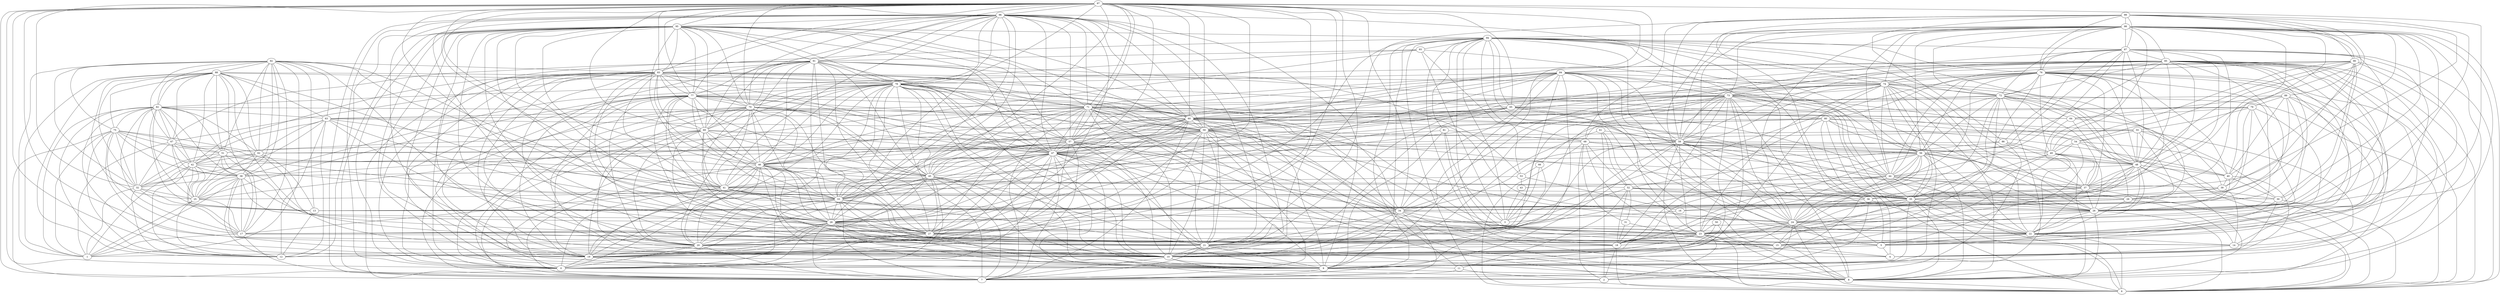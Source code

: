 digraph "sensornet-topology" {
label = "";
rankdir="BT";"0"->"19" [arrowhead = "both"] 
"0"->"20" [arrowhead = "both"] 
"0"->"27" [arrowhead = "both"] 
"0"->"28" [arrowhead = "both"] 
"0"->"33" [arrowhead = "both"] 
"0"->"41" [arrowhead = "both"] 
"0"->"45" [arrowhead = "both"] 
"0"->"46" [arrowhead = "both"] 
"0"->"47" [arrowhead = "both"] 
"0"->"56" [arrowhead = "both"] 
"0"->"69" [arrowhead = "both"] 
"0"->"70" [arrowhead = "both"] 
"0"->"77" [arrowhead = "both"] 
"0"->"78" [arrowhead = "both"] 
"0"->"83" [arrowhead = "both"] 
"0"->"91" [arrowhead = "both"] 
"0"->"95" [arrowhead = "both"] 
"0"->"96" [arrowhead = "both"] 
"0"->"97" [arrowhead = "both"] 
"1"->"5" [arrowhead = "both"] 
"1"->"17" [arrowhead = "both"] 
"1"->"25" [arrowhead = "both"] 
"1"->"32" [arrowhead = "both"] 
"1"->"38" [arrowhead = "both"] 
"1"->"42" [arrowhead = "both"] 
"1"->"63" [arrowhead = "both"] 
"1"->"67" [arrowhead = "both"] 
"1"->"75" [arrowhead = "both"] 
"1"->"82" [arrowhead = "both"] 
"1"->"88" [arrowhead = "both"] 
"1"->"92" [arrowhead = "both"] 
"2"->"11" [arrowhead = "both"] 
"2"->"17" [arrowhead = "both"] 
"2"->"18" [arrowhead = "both"] 
"2"->"23" [arrowhead = "both"] 
"2"->"36" [arrowhead = "both"] 
"2"->"47" [arrowhead = "both"] 
"2"->"61" [arrowhead = "both"] 
"2"->"68" [arrowhead = "both"] 
"2"->"86" [arrowhead = "both"] 
"3"->"16" [arrowhead = "both"] 
"3"->"38" [arrowhead = "both"] 
"3"->"41" [arrowhead = "both"] 
"3"->"43" [arrowhead = "both"] 
"3"->"66" [arrowhead = "both"] 
"3"->"73" [arrowhead = "both"] 
"3"->"76" [arrowhead = "both"] 
"3"->"81" [arrowhead = "both"] 
"3"->"93" [arrowhead = "both"] 
"3"->"94" [arrowhead = "both"] 
"4"->"5" [arrowhead = "both"] 
"4"->"15" [arrowhead = "both"] 
"4"->"30" [arrowhead = "both"] 
"4"->"31" [arrowhead = "both"] 
"4"->"40" [arrowhead = "both"] 
"4"->"55" [arrowhead = "both"] 
"4"->"75" [arrowhead = "both"] 
"4"->"80" [arrowhead = "both"] 
"4"->"90" [arrowhead = "both"] 
"5"->"22" [arrowhead = "both"] 
"5"->"29" [arrowhead = "both"] 
"5"->"30" [arrowhead = "both"] 
"5"->"51" [arrowhead = "both"] 
"5"->"54" [arrowhead = "both"] 
"5"->"58" [arrowhead = "both"] 
"5"->"63" [arrowhead = "both"] 
"5"->"80" [arrowhead = "both"] 
"5"->"89" [arrowhead = "both"] 
"5"->"98" [arrowhead = "both"] 
"6"->"8" [arrowhead = "both"] 
"6"->"18" [arrowhead = "both"] 
"6"->"22" [arrowhead = "both"] 
"6"->"23" [arrowhead = "both"] 
"6"->"24" [arrowhead = "both"] 
"6"->"26" [arrowhead = "both"] 
"6"->"30" [arrowhead = "both"] 
"6"->"35" [arrowhead = "both"] 
"6"->"37" [arrowhead = "both"] 
"6"->"44" [arrowhead = "both"] 
"6"->"48" [arrowhead = "both"] 
"6"->"58" [arrowhead = "both"] 
"6"->"68" [arrowhead = "both"] 
"6"->"72" [arrowhead = "both"] 
"6"->"73" [arrowhead = "both"] 
"6"->"74" [arrowhead = "both"] 
"6"->"76" [arrowhead = "both"] 
"6"->"85" [arrowhead = "both"] 
"6"->"87" [arrowhead = "both"] 
"6"->"94" [arrowhead = "both"] 
"6"->"98" [arrowhead = "both"] 
"7"->"9" [arrowhead = "both"] 
"7"->"10" [arrowhead = "both"] 
"7"->"11" [arrowhead = "both"] 
"7"->"19" [arrowhead = "both"] 
"7"->"20" [arrowhead = "both"] 
"7"->"21" [arrowhead = "both"] 
"7"->"28" [arrowhead = "both"] 
"7"->"33" [arrowhead = "both"] 
"7"->"34" [arrowhead = "both"] 
"7"->"45" [arrowhead = "both"] 
"7"->"46" [arrowhead = "both"] 
"7"->"47" [arrowhead = "both"] 
"7"->"59" [arrowhead = "both"] 
"7"->"60" [arrowhead = "both"] 
"7"->"69" [arrowhead = "both"] 
"7"->"70" [arrowhead = "both"] 
"7"->"71" [arrowhead = "both"] 
"7"->"72" [arrowhead = "both"] 
"7"->"75" [arrowhead = "both"] 
"7"->"78" [arrowhead = "both"] 
"7"->"83" [arrowhead = "both"] 
"7"->"94" [arrowhead = "both"] 
"7"->"95" [arrowhead = "both"] 
"7"->"96" [arrowhead = "both"] 
"7"->"97" [arrowhead = "both"] 
"8"->"9" [arrowhead = "both"] 
"8"->"10" [arrowhead = "both"] 
"8"->"21" [arrowhead = "both"] 
"8"->"23" [arrowhead = "both"] 
"8"->"24" [arrowhead = "both"] 
"8"->"26" [arrowhead = "both"] 
"8"->"34" [arrowhead = "both"] 
"8"->"35" [arrowhead = "both"] 
"8"->"48" [arrowhead = "both"] 
"8"->"49" [arrowhead = "both"] 
"8"->"50" [arrowhead = "both"] 
"8"->"56" [arrowhead = "both"] 
"8"->"59" [arrowhead = "both"] 
"8"->"60" [arrowhead = "both"] 
"8"->"71" [arrowhead = "both"] 
"8"->"73" [arrowhead = "both"] 
"8"->"74" [arrowhead = "both"] 
"8"->"76" [arrowhead = "both"] 
"8"->"84" [arrowhead = "both"] 
"8"->"85" [arrowhead = "both"] 
"8"->"98" [arrowhead = "both"] 
"9"->"10" [arrowhead = "both"] 
"9"->"14" [arrowhead = "both"] 
"9"->"21" [arrowhead = "both"] 
"9"->"23" [arrowhead = "both"] 
"9"->"24" [arrowhead = "both"] 
"9"->"27" [arrowhead = "both"] 
"9"->"28" [arrowhead = "both"] 
"9"->"33" [arrowhead = "both"] 
"9"->"34" [arrowhead = "both"] 
"9"->"35" [arrowhead = "both"] 
"9"->"45" [arrowhead = "both"] 
"9"->"46" [arrowhead = "both"] 
"9"->"47" [arrowhead = "both"] 
"9"->"57" [arrowhead = "both"] 
"9"->"58" [arrowhead = "both"] 
"9"->"60" [arrowhead = "both"] 
"9"->"71" [arrowhead = "both"] 
"9"->"73" [arrowhead = "both"] 
"9"->"74" [arrowhead = "both"] 
"9"->"77" [arrowhead = "both"] 
"9"->"78" [arrowhead = "both"] 
"9"->"81" [arrowhead = "both"] 
"9"->"83" [arrowhead = "both"] 
"9"->"84" [arrowhead = "both"] 
"9"->"85" [arrowhead = "both"] 
"9"->"95" [arrowhead = "both"] 
"9"->"96" [arrowhead = "both"] 
"9"->"97" [arrowhead = "both"] 
"10"->"15" [arrowhead = "both"] 
"10"->"20" [arrowhead = "both"] 
"10"->"21" [arrowhead = "both"] 
"10"->"23" [arrowhead = "both"] 
"10"->"24" [arrowhead = "both"] 
"10"->"27" [arrowhead = "both"] 
"10"->"28" [arrowhead = "both"] 
"10"->"33" [arrowhead = "both"] 
"10"->"34" [arrowhead = "both"] 
"10"->"45" [arrowhead = "both"] 
"10"->"46" [arrowhead = "both"] 
"10"->"47" [arrowhead = "both"] 
"10"->"57" [arrowhead = "both"] 
"10"->"58" [arrowhead = "both"] 
"10"->"59" [arrowhead = "both"] 
"10"->"61" [arrowhead = "both"] 
"10"->"65" [arrowhead = "both"] 
"10"->"70" [arrowhead = "both"] 
"10"->"71" [arrowhead = "both"] 
"10"->"73" [arrowhead = "both"] 
"10"->"74" [arrowhead = "both"] 
"10"->"77" [arrowhead = "both"] 
"10"->"78" [arrowhead = "both"] 
"10"->"83" [arrowhead = "both"] 
"10"->"84" [arrowhead = "both"] 
"10"->"91" [arrowhead = "both"] 
"10"->"95" [arrowhead = "both"] 
"10"->"96" [arrowhead = "both"] 
"10"->"97" [arrowhead = "both"] 
"11"->"19" [arrowhead = "both"] 
"11"->"52" [arrowhead = "both"] 
"11"->"94" [arrowhead = "both"] 
"12"->"13" [arrowhead = "both"] 
"12"->"18" [arrowhead = "both"] 
"12"->"24" [arrowhead = "both"] 
"12"->"25" [arrowhead = "both"] 
"12"->"32" [arrowhead = "both"] 
"12"->"38" [arrowhead = "both"] 
"12"->"42" [arrowhead = "both"] 
"12"->"50" [arrowhead = "both"] 
"12"->"63" [arrowhead = "both"] 
"12"->"66" [arrowhead = "both"] 
"12"->"75" [arrowhead = "both"] 
"12"->"82" [arrowhead = "both"] 
"12"->"88" [arrowhead = "both"] 
"12"->"92" [arrowhead = "both"] 
"12"->"95" [arrowhead = "both"] 
"13"->"29" [arrowhead = "both"] 
"13"->"32" [arrowhead = "both"] 
"13"->"39" [arrowhead = "both"] 
"13"->"42" [arrowhead = "both"] 
"13"->"62" [arrowhead = "both"] 
"13"->"79" [arrowhead = "both"] 
"13"->"82" [arrowhead = "both"] 
"13"->"89" [arrowhead = "both"] 
"13"->"92" [arrowhead = "both"] 
"14"->"17" [arrowhead = "both"] 
"14"->"22" [arrowhead = "both"] 
"14"->"29" [arrowhead = "both"] 
"14"->"39" [arrowhead = "both"] 
"14"->"47" [arrowhead = "both"] 
"14"->"79" [arrowhead = "both"] 
"14"->"85" [arrowhead = "both"] 
"14"->"89" [arrowhead = "both"] 
"15"->"22" [arrowhead = "both"] 
"15"->"28" [arrowhead = "both"] 
"15"->"35" [arrowhead = "both"] 
"15"->"38" [arrowhead = "both"] 
"15"->"44" [arrowhead = "both"] 
"15"->"47" [arrowhead = "both"] 
"15"->"54" [arrowhead = "both"] 
"15"->"60" [arrowhead = "both"] 
"15"->"61" [arrowhead = "both"] 
"15"->"72" [arrowhead = "both"] 
"15"->"85" [arrowhead = "both"] 
"15"->"88" [arrowhead = "both"] 
"15"->"90" [arrowhead = "both"] 
"15"->"94" [arrowhead = "both"] 
"16"->"29" [arrowhead = "both"] 
"16"->"36" [arrowhead = "both"] 
"16"->"53" [arrowhead = "both"] 
"17"->"24" [arrowhead = "both"] 
"17"->"25" [arrowhead = "both"] 
"17"->"32" [arrowhead = "both"] 
"17"->"38" [arrowhead = "both"] 
"17"->"41" [arrowhead = "both"] 
"17"->"42" [arrowhead = "both"] 
"17"->"51" [arrowhead = "both"] 
"17"->"52" [arrowhead = "both"] 
"17"->"59" [arrowhead = "both"] 
"17"->"75" [arrowhead = "both"] 
"17"->"82" [arrowhead = "both"] 
"17"->"88" [arrowhead = "both"] 
"17"->"92" [arrowhead = "both"] 
"18"->"23" [arrowhead = "both"] 
"18"->"31" [arrowhead = "both"] 
"18"->"44" [arrowhead = "both"] 
"18"->"49" [arrowhead = "both"] 
"18"->"52" [arrowhead = "both"] 
"18"->"56" [arrowhead = "both"] 
"18"->"62" [arrowhead = "both"] 
"18"->"70" [arrowhead = "both"] 
"18"->"73" [arrowhead = "both"] 
"18"->"76" [arrowhead = "both"] 
"18"->"80" [arrowhead = "both"] 
"18"->"81" [arrowhead = "both"] 
"18"->"94" [arrowhead = "both"] 
"19"->"20" [arrowhead = "both"] 
"19"->"27" [arrowhead = "both"] 
"19"->"28" [arrowhead = "both"] 
"19"->"33" [arrowhead = "both"] 
"19"->"41" [arrowhead = "both"] 
"19"->"45" [arrowhead = "both"] 
"19"->"46" [arrowhead = "both"] 
"19"->"47" [arrowhead = "both"] 
"19"->"57" [arrowhead = "both"] 
"19"->"69" [arrowhead = "both"] 
"19"->"70" [arrowhead = "both"] 
"19"->"77" [arrowhead = "both"] 
"19"->"78" [arrowhead = "both"] 
"19"->"82" [arrowhead = "both"] 
"19"->"83" [arrowhead = "both"] 
"19"->"91" [arrowhead = "both"] 
"19"->"95" [arrowhead = "both"] 
"19"->"96" [arrowhead = "both"] 
"19"->"97" [arrowhead = "both"] 
"20"->"27" [arrowhead = "both"] 
"20"->"28" [arrowhead = "both"] 
"20"->"33" [arrowhead = "both"] 
"20"->"41" [arrowhead = "both"] 
"20"->"45" [arrowhead = "both"] 
"20"->"46" [arrowhead = "both"] 
"20"->"47" [arrowhead = "both"] 
"20"->"57" [arrowhead = "both"] 
"20"->"60" [arrowhead = "both"] 
"20"->"69" [arrowhead = "both"] 
"20"->"77" [arrowhead = "both"] 
"20"->"78" [arrowhead = "both"] 
"20"->"83" [arrowhead = "both"] 
"20"->"91" [arrowhead = "both"] 
"20"->"95" [arrowhead = "both"] 
"20"->"96" [arrowhead = "both"] 
"20"->"97" [arrowhead = "both"] 
"20"->"99" [arrowhead = "both"] 
"21"->"23" [arrowhead = "both"] 
"21"->"27" [arrowhead = "both"] 
"21"->"28" [arrowhead = "both"] 
"21"->"33" [arrowhead = "both"] 
"21"->"34" [arrowhead = "both"] 
"21"->"45" [arrowhead = "both"] 
"21"->"46" [arrowhead = "both"] 
"21"->"47" [arrowhead = "both"] 
"21"->"56" [arrowhead = "both"] 
"21"->"57" [arrowhead = "both"] 
"21"->"58" [arrowhead = "both"] 
"21"->"59" [arrowhead = "both"] 
"21"->"60" [arrowhead = "both"] 
"21"->"65" [arrowhead = "both"] 
"21"->"73" [arrowhead = "both"] 
"21"->"77" [arrowhead = "both"] 
"21"->"78" [arrowhead = "both"] 
"21"->"83" [arrowhead = "both"] 
"21"->"84" [arrowhead = "both"] 
"21"->"95" [arrowhead = "both"] 
"21"->"96" [arrowhead = "both"] 
"21"->"97" [arrowhead = "both"] 
"22"->"24" [arrowhead = "both"] 
"22"->"26" [arrowhead = "both"] 
"22"->"35" [arrowhead = "both"] 
"22"->"36" [arrowhead = "both"] 
"22"->"37" [arrowhead = "both"] 
"22"->"44" [arrowhead = "both"] 
"22"->"48" [arrowhead = "both"] 
"22"->"56" [arrowhead = "both"] 
"22"->"64" [arrowhead = "both"] 
"22"->"65" [arrowhead = "both"] 
"22"->"74" [arrowhead = "both"] 
"22"->"76" [arrowhead = "both"] 
"22"->"78" [arrowhead = "both"] 
"22"->"79" [arrowhead = "both"] 
"22"->"85" [arrowhead = "both"] 
"22"->"87" [arrowhead = "both"] 
"22"->"94" [arrowhead = "both"] 
"22"->"98" [arrowhead = "both"] 
"23"->"24" [arrowhead = "both"] 
"23"->"26" [arrowhead = "both"] 
"23"->"34" [arrowhead = "both"] 
"23"->"35" [arrowhead = "both"] 
"23"->"48" [arrowhead = "both"] 
"23"->"50" [arrowhead = "both"] 
"23"->"56" [arrowhead = "both"] 
"23"->"58" [arrowhead = "both"] 
"23"->"59" [arrowhead = "both"] 
"23"->"60" [arrowhead = "both"] 
"23"->"68" [arrowhead = "both"] 
"23"->"71" [arrowhead = "both"] 
"23"->"74" [arrowhead = "both"] 
"23"->"76" [arrowhead = "both"] 
"23"->"84" [arrowhead = "both"] 
"23"->"85" [arrowhead = "both"] 
"23"->"92" [arrowhead = "both"] 
"23"->"98" [arrowhead = "both"] 
"24"->"26" [arrowhead = "both"] 
"24"->"34" [arrowhead = "both"] 
"24"->"35" [arrowhead = "both"] 
"24"->"44" [arrowhead = "both"] 
"24"->"48" [arrowhead = "both"] 
"24"->"56" [arrowhead = "both"] 
"24"->"58" [arrowhead = "both"] 
"24"->"59" [arrowhead = "both"] 
"24"->"60" [arrowhead = "both"] 
"24"->"72" [arrowhead = "both"] 
"24"->"73" [arrowhead = "both"] 
"24"->"76" [arrowhead = "both"] 
"24"->"84" [arrowhead = "both"] 
"24"->"85" [arrowhead = "both"] 
"24"->"94" [arrowhead = "both"] 
"24"->"98" [arrowhead = "both"] 
"25"->"32" [arrowhead = "both"] 
"25"->"38" [arrowhead = "both"] 
"25"->"42" [arrowhead = "both"] 
"25"->"51" [arrowhead = "both"] 
"25"->"62" [arrowhead = "both"] 
"25"->"67" [arrowhead = "both"] 
"25"->"77" [arrowhead = "both"] 
"25"->"80" [arrowhead = "both"] 
"25"->"82" [arrowhead = "both"] 
"25"->"88" [arrowhead = "both"] 
"25"->"92" [arrowhead = "both"] 
"25"->"93" [arrowhead = "both"] 
"26"->"35" [arrowhead = "both"] 
"26"->"37" [arrowhead = "both"] 
"26"->"40" [arrowhead = "both"] 
"26"->"44" [arrowhead = "both"] 
"26"->"48" [arrowhead = "both"] 
"26"->"49" [arrowhead = "both"] 
"26"->"52" [arrowhead = "both"] 
"26"->"56" [arrowhead = "both"] 
"26"->"58" [arrowhead = "both"] 
"26"->"72" [arrowhead = "both"] 
"26"->"73" [arrowhead = "both"] 
"26"->"74" [arrowhead = "both"] 
"26"->"85" [arrowhead = "both"] 
"26"->"87" [arrowhead = "both"] 
"26"->"90" [arrowhead = "both"] 
"26"->"94" [arrowhead = "both"] 
"26"->"97" [arrowhead = "both"] 
"26"->"98" [arrowhead = "both"] 
"26"->"99" [arrowhead = "both"] 
"27"->"28" [arrowhead = "both"] 
"27"->"33" [arrowhead = "both"] 
"27"->"41" [arrowhead = "both"] 
"27"->"45" [arrowhead = "both"] 
"27"->"46" [arrowhead = "both"] 
"27"->"47" [arrowhead = "both"] 
"27"->"59" [arrowhead = "both"] 
"27"->"60" [arrowhead = "both"] 
"27"->"69" [arrowhead = "both"] 
"27"->"70" [arrowhead = "both"] 
"27"->"71" [arrowhead = "both"] 
"27"->"78" [arrowhead = "both"] 
"27"->"83" [arrowhead = "both"] 
"27"->"91" [arrowhead = "both"] 
"27"->"94" [arrowhead = "both"] 
"27"->"95" [arrowhead = "both"] 
"27"->"96" [arrowhead = "both"] 
"27"->"97" [arrowhead = "both"] 
"28"->"33" [arrowhead = "both"] 
"28"->"34" [arrowhead = "both"] 
"28"->"38" [arrowhead = "both"] 
"28"->"41" [arrowhead = "both"] 
"28"->"45" [arrowhead = "both"] 
"28"->"46" [arrowhead = "both"] 
"28"->"47" [arrowhead = "both"] 
"28"->"57" [arrowhead = "both"] 
"28"->"59" [arrowhead = "both"] 
"28"->"60" [arrowhead = "both"] 
"28"->"69" [arrowhead = "both"] 
"28"->"70" [arrowhead = "both"] 
"28"->"71" [arrowhead = "both"] 
"28"->"77" [arrowhead = "both"] 
"28"->"83" [arrowhead = "both"] 
"28"->"84" [arrowhead = "both"] 
"28"->"91" [arrowhead = "both"] 
"28"->"95" [arrowhead = "both"] 
"28"->"96" [arrowhead = "both"] 
"28"->"97" [arrowhead = "both"] 
"29"->"39" [arrowhead = "both"] 
"29"->"55" [arrowhead = "both"] 
"29"->"63" [arrowhead = "both"] 
"29"->"64" [arrowhead = "both"] 
"29"->"80" [arrowhead = "both"] 
"29"->"89" [arrowhead = "both"] 
"30"->"40" [arrowhead = "both"] 
"30"->"41" [arrowhead = "both"] 
"30"->"54" [arrowhead = "both"] 
"30"->"55" [arrowhead = "both"] 
"30"->"88" [arrowhead = "both"] 
"30"->"90" [arrowhead = "both"] 
"30"->"98" [arrowhead = "both"] 
"31"->"52" [arrowhead = "both"] 
"31"->"68" [arrowhead = "both"] 
"32"->"38" [arrowhead = "both"] 
"32"->"42" [arrowhead = "both"] 
"32"->"51" [arrowhead = "both"] 
"32"->"62" [arrowhead = "both"] 
"32"->"63" [arrowhead = "both"] 
"32"->"67" [arrowhead = "both"] 
"32"->"75" [arrowhead = "both"] 
"32"->"82" [arrowhead = "both"] 
"32"->"88" [arrowhead = "both"] 
"32"->"92" [arrowhead = "both"] 
"32"->"97" [arrowhead = "both"] 
"33"->"41" [arrowhead = "both"] 
"33"->"42" [arrowhead = "both"] 
"33"->"45" [arrowhead = "both"] 
"33"->"46" [arrowhead = "both"] 
"33"->"47" [arrowhead = "both"] 
"33"->"57" [arrowhead = "both"] 
"33"->"59" [arrowhead = "both"] 
"33"->"60" [arrowhead = "both"] 
"33"->"69" [arrowhead = "both"] 
"33"->"70" [arrowhead = "both"] 
"33"->"71" [arrowhead = "both"] 
"33"->"77" [arrowhead = "both"] 
"33"->"78" [arrowhead = "both"] 
"33"->"91" [arrowhead = "both"] 
"33"->"95" [arrowhead = "both"] 
"33"->"96" [arrowhead = "both"] 
"33"->"97" [arrowhead = "both"] 
"34"->"35" [arrowhead = "both"] 
"34"->"47" [arrowhead = "both"] 
"34"->"57" [arrowhead = "both"] 
"34"->"58" [arrowhead = "both"] 
"34"->"59" [arrowhead = "both"] 
"34"->"60" [arrowhead = "both"] 
"34"->"71" [arrowhead = "both"] 
"34"->"73" [arrowhead = "both"] 
"34"->"74" [arrowhead = "both"] 
"34"->"78" [arrowhead = "both"] 
"34"->"84" [arrowhead = "both"] 
"34"->"85" [arrowhead = "both"] 
"34"->"92" [arrowhead = "both"] 
"34"->"97" [arrowhead = "both"] 
"35"->"37" [arrowhead = "both"] 
"35"->"48" [arrowhead = "both"] 
"35"->"51" [arrowhead = "both"] 
"35"->"52" [arrowhead = "both"] 
"35"->"56" [arrowhead = "both"] 
"35"->"58" [arrowhead = "both"] 
"35"->"59" [arrowhead = "both"] 
"35"->"65" [arrowhead = "both"] 
"35"->"72" [arrowhead = "both"] 
"35"->"73" [arrowhead = "both"] 
"35"->"74" [arrowhead = "both"] 
"35"->"76" [arrowhead = "both"] 
"35"->"84" [arrowhead = "both"] 
"35"->"87" [arrowhead = "both"] 
"35"->"98" [arrowhead = "both"] 
"36"->"37" [arrowhead = "both"] 
"36"->"49" [arrowhead = "both"] 
"36"->"52" [arrowhead = "both"] 
"36"->"87" [arrowhead = "both"] 
"36"->"96" [arrowhead = "both"] 
"36"->"99" [arrowhead = "both"] 
"37"->"44" [arrowhead = "both"] 
"37"->"47" [arrowhead = "both"] 
"37"->"48" [arrowhead = "both"] 
"37"->"49" [arrowhead = "both"] 
"37"->"56" [arrowhead = "both"] 
"37"->"72" [arrowhead = "both"] 
"37"->"76" [arrowhead = "both"] 
"37"->"85" [arrowhead = "both"] 
"37"->"86" [arrowhead = "both"] 
"37"->"94" [arrowhead = "both"] 
"37"->"98" [arrowhead = "both"] 
"37"->"99" [arrowhead = "both"] 
"38"->"42" [arrowhead = "both"] 
"38"->"51" [arrowhead = "both"] 
"38"->"56" [arrowhead = "both"] 
"38"->"62" [arrowhead = "both"] 
"38"->"65" [arrowhead = "both"] 
"38"->"67" [arrowhead = "both"] 
"38"->"75" [arrowhead = "both"] 
"38"->"78" [arrowhead = "both"] 
"38"->"82" [arrowhead = "both"] 
"38"->"92" [arrowhead = "both"] 
"39"->"40" [arrowhead = "both"] 
"39"->"63" [arrowhead = "both"] 
"39"->"64" [arrowhead = "both"] 
"39"->"79" [arrowhead = "both"] 
"39"->"90" [arrowhead = "both"] 
"40"->"48" [arrowhead = "both"] 
"40"->"49" [arrowhead = "both"] 
"40"->"54" [arrowhead = "both"] 
"40"->"76" [arrowhead = "both"] 
"40"->"80" [arrowhead = "both"] 
"40"->"89" [arrowhead = "both"] 
"40"->"98" [arrowhead = "both"] 
"40"->"99" [arrowhead = "both"] 
"41"->"45" [arrowhead = "both"] 
"41"->"46" [arrowhead = "both"] 
"41"->"47" [arrowhead = "both"] 
"41"->"53" [arrowhead = "both"] 
"41"->"67" [arrowhead = "both"] 
"41"->"69" [arrowhead = "both"] 
"41"->"70" [arrowhead = "both"] 
"41"->"77" [arrowhead = "both"] 
"41"->"78" [arrowhead = "both"] 
"41"->"80" [arrowhead = "both"] 
"41"->"83" [arrowhead = "both"] 
"41"->"92" [arrowhead = "both"] 
"41"->"95" [arrowhead = "both"] 
"41"->"96" [arrowhead = "both"] 
"41"->"97" [arrowhead = "both"] 
"42"->"51" [arrowhead = "both"] 
"42"->"55" [arrowhead = "both"] 
"42"->"62" [arrowhead = "both"] 
"42"->"63" [arrowhead = "both"] 
"42"->"67" [arrowhead = "both"] 
"42"->"75" [arrowhead = "both"] 
"42"->"82" [arrowhead = "both"] 
"42"->"83" [arrowhead = "both"] 
"42"->"88" [arrowhead = "both"] 
"43"->"44" [arrowhead = "both"] 
"43"->"53" [arrowhead = "both"] 
"44"->"48" [arrowhead = "both"] 
"44"->"56" [arrowhead = "both"] 
"44"->"65" [arrowhead = "both"] 
"44"->"68" [arrowhead = "both"] 
"44"->"71" [arrowhead = "both"] 
"44"->"72" [arrowhead = "both"] 
"44"->"74" [arrowhead = "both"] 
"44"->"76" [arrowhead = "both"] 
"44"->"87" [arrowhead = "both"] 
"44"->"93" [arrowhead = "both"] 
"44"->"98" [arrowhead = "both"] 
"45"->"46" [arrowhead = "both"] 
"45"->"47" [arrowhead = "both"] 
"45"->"57" [arrowhead = "both"] 
"45"->"59" [arrowhead = "both"] 
"45"->"60" [arrowhead = "both"] 
"45"->"69" [arrowhead = "both"] 
"45"->"70" [arrowhead = "both"] 
"45"->"71" [arrowhead = "both"] 
"45"->"77" [arrowhead = "both"] 
"45"->"78" [arrowhead = "both"] 
"45"->"83" [arrowhead = "both"] 
"45"->"87" [arrowhead = "both"] 
"45"->"91" [arrowhead = "both"] 
"45"->"96" [arrowhead = "both"] 
"45"->"97" [arrowhead = "both"] 
"46"->"47" [arrowhead = "both"] 
"46"->"57" [arrowhead = "both"] 
"46"->"59" [arrowhead = "both"] 
"46"->"60" [arrowhead = "both"] 
"46"->"69" [arrowhead = "both"] 
"46"->"70" [arrowhead = "both"] 
"46"->"71" [arrowhead = "both"] 
"46"->"72" [arrowhead = "both"] 
"46"->"77" [arrowhead = "both"] 
"46"->"78" [arrowhead = "both"] 
"46"->"83" [arrowhead = "both"] 
"46"->"91" [arrowhead = "both"] 
"46"->"95" [arrowhead = "both"] 
"46"->"97" [arrowhead = "both"] 
"47"->"57" [arrowhead = "both"] 
"47"->"59" [arrowhead = "both"] 
"47"->"60" [arrowhead = "both"] 
"47"->"65" [arrowhead = "both"] 
"47"->"69" [arrowhead = "both"] 
"47"->"70" [arrowhead = "both"] 
"47"->"71" [arrowhead = "both"] 
"47"->"77" [arrowhead = "both"] 
"47"->"78" [arrowhead = "both"] 
"47"->"83" [arrowhead = "both"] 
"47"->"84" [arrowhead = "both"] 
"47"->"86" [arrowhead = "both"] 
"47"->"91" [arrowhead = "both"] 
"47"->"95" [arrowhead = "both"] 
"47"->"96" [arrowhead = "both"] 
"47"->"97" [arrowhead = "both"] 
"48"->"49" [arrowhead = "both"] 
"48"->"55" [arrowhead = "both"] 
"48"->"56" [arrowhead = "both"] 
"48"->"58" [arrowhead = "both"] 
"48"->"72" [arrowhead = "both"] 
"48"->"73" [arrowhead = "both"] 
"48"->"74" [arrowhead = "both"] 
"48"->"76" [arrowhead = "both"] 
"48"->"85" [arrowhead = "both"] 
"48"->"87" [arrowhead = "both"] 
"48"->"90" [arrowhead = "both"] 
"48"->"94" [arrowhead = "both"] 
"48"->"99" [arrowhead = "both"] 
"49"->"54" [arrowhead = "both"] 
"49"->"58" [arrowhead = "both"] 
"49"->"68" [arrowhead = "both"] 
"49"->"76" [arrowhead = "both"] 
"49"->"86" [arrowhead = "both"] 
"49"->"87" [arrowhead = "both"] 
"49"->"90" [arrowhead = "both"] 
"49"->"98" [arrowhead = "both"] 
"51"->"55" [arrowhead = "both"] 
"51"->"67" [arrowhead = "both"] 
"51"->"75" [arrowhead = "both"] 
"51"->"82" [arrowhead = "both"] 
"51"->"88" [arrowhead = "both"] 
"51"->"90" [arrowhead = "both"] 
"51"->"92" [arrowhead = "both"] 
"52"->"61" [arrowhead = "both"] 
"52"->"67" [arrowhead = "both"] 
"52"->"68" [arrowhead = "both"] 
"52"->"86" [arrowhead = "both"] 
"53"->"66" [arrowhead = "both"] 
"53"->"91" [arrowhead = "both"] 
"53"->"93" [arrowhead = "both"] 
"54"->"55" [arrowhead = "both"] 
"54"->"65" [arrowhead = "both"] 
"54"->"80" [arrowhead = "both"] 
"54"->"90" [arrowhead = "both"] 
"55"->"79" [arrowhead = "both"] 
"55"->"80" [arrowhead = "both"] 
"56"->"57" [arrowhead = "both"] 
"56"->"58" [arrowhead = "both"] 
"56"->"68" [arrowhead = "both"] 
"56"->"72" [arrowhead = "both"] 
"56"->"73" [arrowhead = "both"] 
"56"->"74" [arrowhead = "both"] 
"56"->"76" [arrowhead = "both"] 
"56"->"85" [arrowhead = "both"] 
"56"->"87" [arrowhead = "both"] 
"56"->"94" [arrowhead = "both"] 
"56"->"98" [arrowhead = "both"] 
"57"->"59" [arrowhead = "both"] 
"57"->"60" [arrowhead = "both"] 
"57"->"69" [arrowhead = "both"] 
"57"->"70" [arrowhead = "both"] 
"57"->"71" [arrowhead = "both"] 
"57"->"73" [arrowhead = "both"] 
"57"->"78" [arrowhead = "both"] 
"57"->"83" [arrowhead = "both"] 
"57"->"84" [arrowhead = "both"] 
"57"->"95" [arrowhead = "both"] 
"57"->"96" [arrowhead = "both"] 
"57"->"97" [arrowhead = "both"] 
"58"->"59" [arrowhead = "both"] 
"58"->"60" [arrowhead = "both"] 
"58"->"61" [arrowhead = "both"] 
"58"->"71" [arrowhead = "both"] 
"58"->"73" [arrowhead = "both"] 
"58"->"74" [arrowhead = "both"] 
"58"->"76" [arrowhead = "both"] 
"58"->"84" [arrowhead = "both"] 
"58"->"85" [arrowhead = "both"] 
"58"->"98" [arrowhead = "both"] 
"58"->"99" [arrowhead = "both"] 
"59"->"60" [arrowhead = "both"] 
"59"->"63" [arrowhead = "both"] 
"59"->"71" [arrowhead = "both"] 
"59"->"73" [arrowhead = "both"] 
"59"->"74" [arrowhead = "both"] 
"59"->"77" [arrowhead = "both"] 
"59"->"78" [arrowhead = "both"] 
"59"->"83" [arrowhead = "both"] 
"59"->"84" [arrowhead = "both"] 
"59"->"85" [arrowhead = "both"] 
"59"->"95" [arrowhead = "both"] 
"59"->"96" [arrowhead = "both"] 
"59"->"97" [arrowhead = "both"] 
"60"->"65" [arrowhead = "both"] 
"60"->"70" [arrowhead = "both"] 
"60"->"71" [arrowhead = "both"] 
"60"->"73" [arrowhead = "both"] 
"60"->"74" [arrowhead = "both"] 
"60"->"77" [arrowhead = "both"] 
"60"->"78" [arrowhead = "both"] 
"60"->"79" [arrowhead = "both"] 
"60"->"83" [arrowhead = "both"] 
"60"->"84" [arrowhead = "both"] 
"60"->"95" [arrowhead = "both"] 
"60"->"96" [arrowhead = "both"] 
"60"->"97" [arrowhead = "both"] 
"62"->"63" [arrowhead = "both"] 
"62"->"68" [arrowhead = "both"] 
"62"->"75" [arrowhead = "both"] 
"62"->"81" [arrowhead = "both"] 
"62"->"82" [arrowhead = "both"] 
"62"->"88" [arrowhead = "both"] 
"62"->"92" [arrowhead = "both"] 
"63"->"79" [arrowhead = "both"] 
"63"->"82" [arrowhead = "both"] 
"63"->"88" [arrowhead = "both"] 
"63"->"89" [arrowhead = "both"] 
"63"->"92" [arrowhead = "both"] 
"64"->"71" [arrowhead = "both"] 
"64"->"72" [arrowhead = "both"] 
"64"->"79" [arrowhead = "both"] 
"64"->"82" [arrowhead = "both"] 
"64"->"89" [arrowhead = "both"] 
"65"->"72" [arrowhead = "both"] 
"65"->"85" [arrowhead = "both"] 
"65"->"88" [arrowhead = "both"] 
"65"->"94" [arrowhead = "both"] 
"65"->"97" [arrowhead = "both"] 
"66"->"80" [arrowhead = "both"] 
"67"->"75" [arrowhead = "both"] 
"67"->"82" [arrowhead = "both"] 
"67"->"88" [arrowhead = "both"] 
"67"->"91" [arrowhead = "both"] 
"67"->"92" [arrowhead = "both"] 
"67"->"94" [arrowhead = "both"] 
"68"->"73" [arrowhead = "both"] 
"68"->"81" [arrowhead = "both"] 
"68"->"94" [arrowhead = "both"] 
"68"->"99" [arrowhead = "both"] 
"69"->"70" [arrowhead = "both"] 
"69"->"77" [arrowhead = "both"] 
"69"->"78" [arrowhead = "both"] 
"69"->"83" [arrowhead = "both"] 
"69"->"91" [arrowhead = "both"] 
"69"->"95" [arrowhead = "both"] 
"69"->"96" [arrowhead = "both"] 
"69"->"97" [arrowhead = "both"] 
"70"->"77" [arrowhead = "both"] 
"70"->"78" [arrowhead = "both"] 
"70"->"83" [arrowhead = "both"] 
"70"->"91" [arrowhead = "both"] 
"70"->"93" [arrowhead = "both"] 
"70"->"95" [arrowhead = "both"] 
"70"->"96" [arrowhead = "both"] 
"70"->"97" [arrowhead = "both"] 
"71"->"73" [arrowhead = "both"] 
"71"->"77" [arrowhead = "both"] 
"71"->"78" [arrowhead = "both"] 
"71"->"83" [arrowhead = "both"] 
"71"->"84" [arrowhead = "both"] 
"71"->"95" [arrowhead = "both"] 
"71"->"96" [arrowhead = "both"] 
"71"->"97" [arrowhead = "both"] 
"72"->"74" [arrowhead = "both"] 
"72"->"76" [arrowhead = "both"] 
"72"->"85" [arrowhead = "both"] 
"72"->"87" [arrowhead = "both"] 
"72"->"94" [arrowhead = "both"] 
"72"->"98" [arrowhead = "both"] 
"73"->"74" [arrowhead = "both"] 
"73"->"76" [arrowhead = "both"] 
"73"->"84" [arrowhead = "both"] 
"73"->"85" [arrowhead = "both"] 
"73"->"98" [arrowhead = "both"] 
"74"->"76" [arrowhead = "both"] 
"74"->"83" [arrowhead = "both"] 
"74"->"84" [arrowhead = "both"] 
"74"->"85" [arrowhead = "both"] 
"74"->"94" [arrowhead = "both"] 
"74"->"98" [arrowhead = "both"] 
"75"->"82" [arrowhead = "both"] 
"75"->"88" [arrowhead = "both"] 
"75"->"92" [arrowhead = "both"] 
"76"->"85" [arrowhead = "both"] 
"76"->"87" [arrowhead = "both"] 
"76"->"90" [arrowhead = "both"] 
"76"->"94" [arrowhead = "both"] 
"76"->"98" [arrowhead = "both"] 
"76"->"99" [arrowhead = "both"] 
"77"->"78" [arrowhead = "both"] 
"77"->"83" [arrowhead = "both"] 
"77"->"91" [arrowhead = "both"] 
"77"->"95" [arrowhead = "both"] 
"77"->"96" [arrowhead = "both"] 
"77"->"97" [arrowhead = "both"] 
"78"->"83" [arrowhead = "both"] 
"78"->"84" [arrowhead = "both"] 
"78"->"88" [arrowhead = "both"] 
"78"->"91" [arrowhead = "both"] 
"78"->"95" [arrowhead = "both"] 
"78"->"96" [arrowhead = "both"] 
"78"->"97" [arrowhead = "both"] 
"79"->"89" [arrowhead = "both"] 
"80"->"90" [arrowhead = "both"] 
"80"->"91" [arrowhead = "both"] 
"81"->"94" [arrowhead = "both"] 
"82"->"85" [arrowhead = "both"] 
"82"->"88" [arrowhead = "both"] 
"82"->"92" [arrowhead = "both"] 
"83"->"91" [arrowhead = "both"] 
"83"->"92" [arrowhead = "both"] 
"83"->"95" [arrowhead = "both"] 
"83"->"96" [arrowhead = "both"] 
"83"->"97" [arrowhead = "both"] 
"84"->"85" [arrowhead = "both"] 
"84"->"97" [arrowhead = "both"] 
"85"->"87" [arrowhead = "both"] 
"85"->"98" [arrowhead = "both"] 
"86"->"87" [arrowhead = "both"] 
"86"->"99" [arrowhead = "both"] 
"87"->"94" [arrowhead = "both"] 
"87"->"98" [arrowhead = "both"] 
"87"->"99" [arrowhead = "both"] 
"88"->"92" [arrowhead = "both"] 
"89"->"90" [arrowhead = "both"] 
"90"->"98" [arrowhead = "both"] 
"90"->"99" [arrowhead = "both"] 
"91"->"93" [arrowhead = "both"] 
"91"->"95" [arrowhead = "both"] 
"91"->"96" [arrowhead = "both"] 
"91"->"97" [arrowhead = "both"] 
"93"->"94" [arrowhead = "both"] 
"94"->"95" [arrowhead = "both"] 
"94"->"98" [arrowhead = "both"] 
"95"->"96" [arrowhead = "both"] 
"95"->"97" [arrowhead = "both"] 
"96"->"97" [arrowhead = "both"] 
"98"->"99" [arrowhead = "both"] 
}